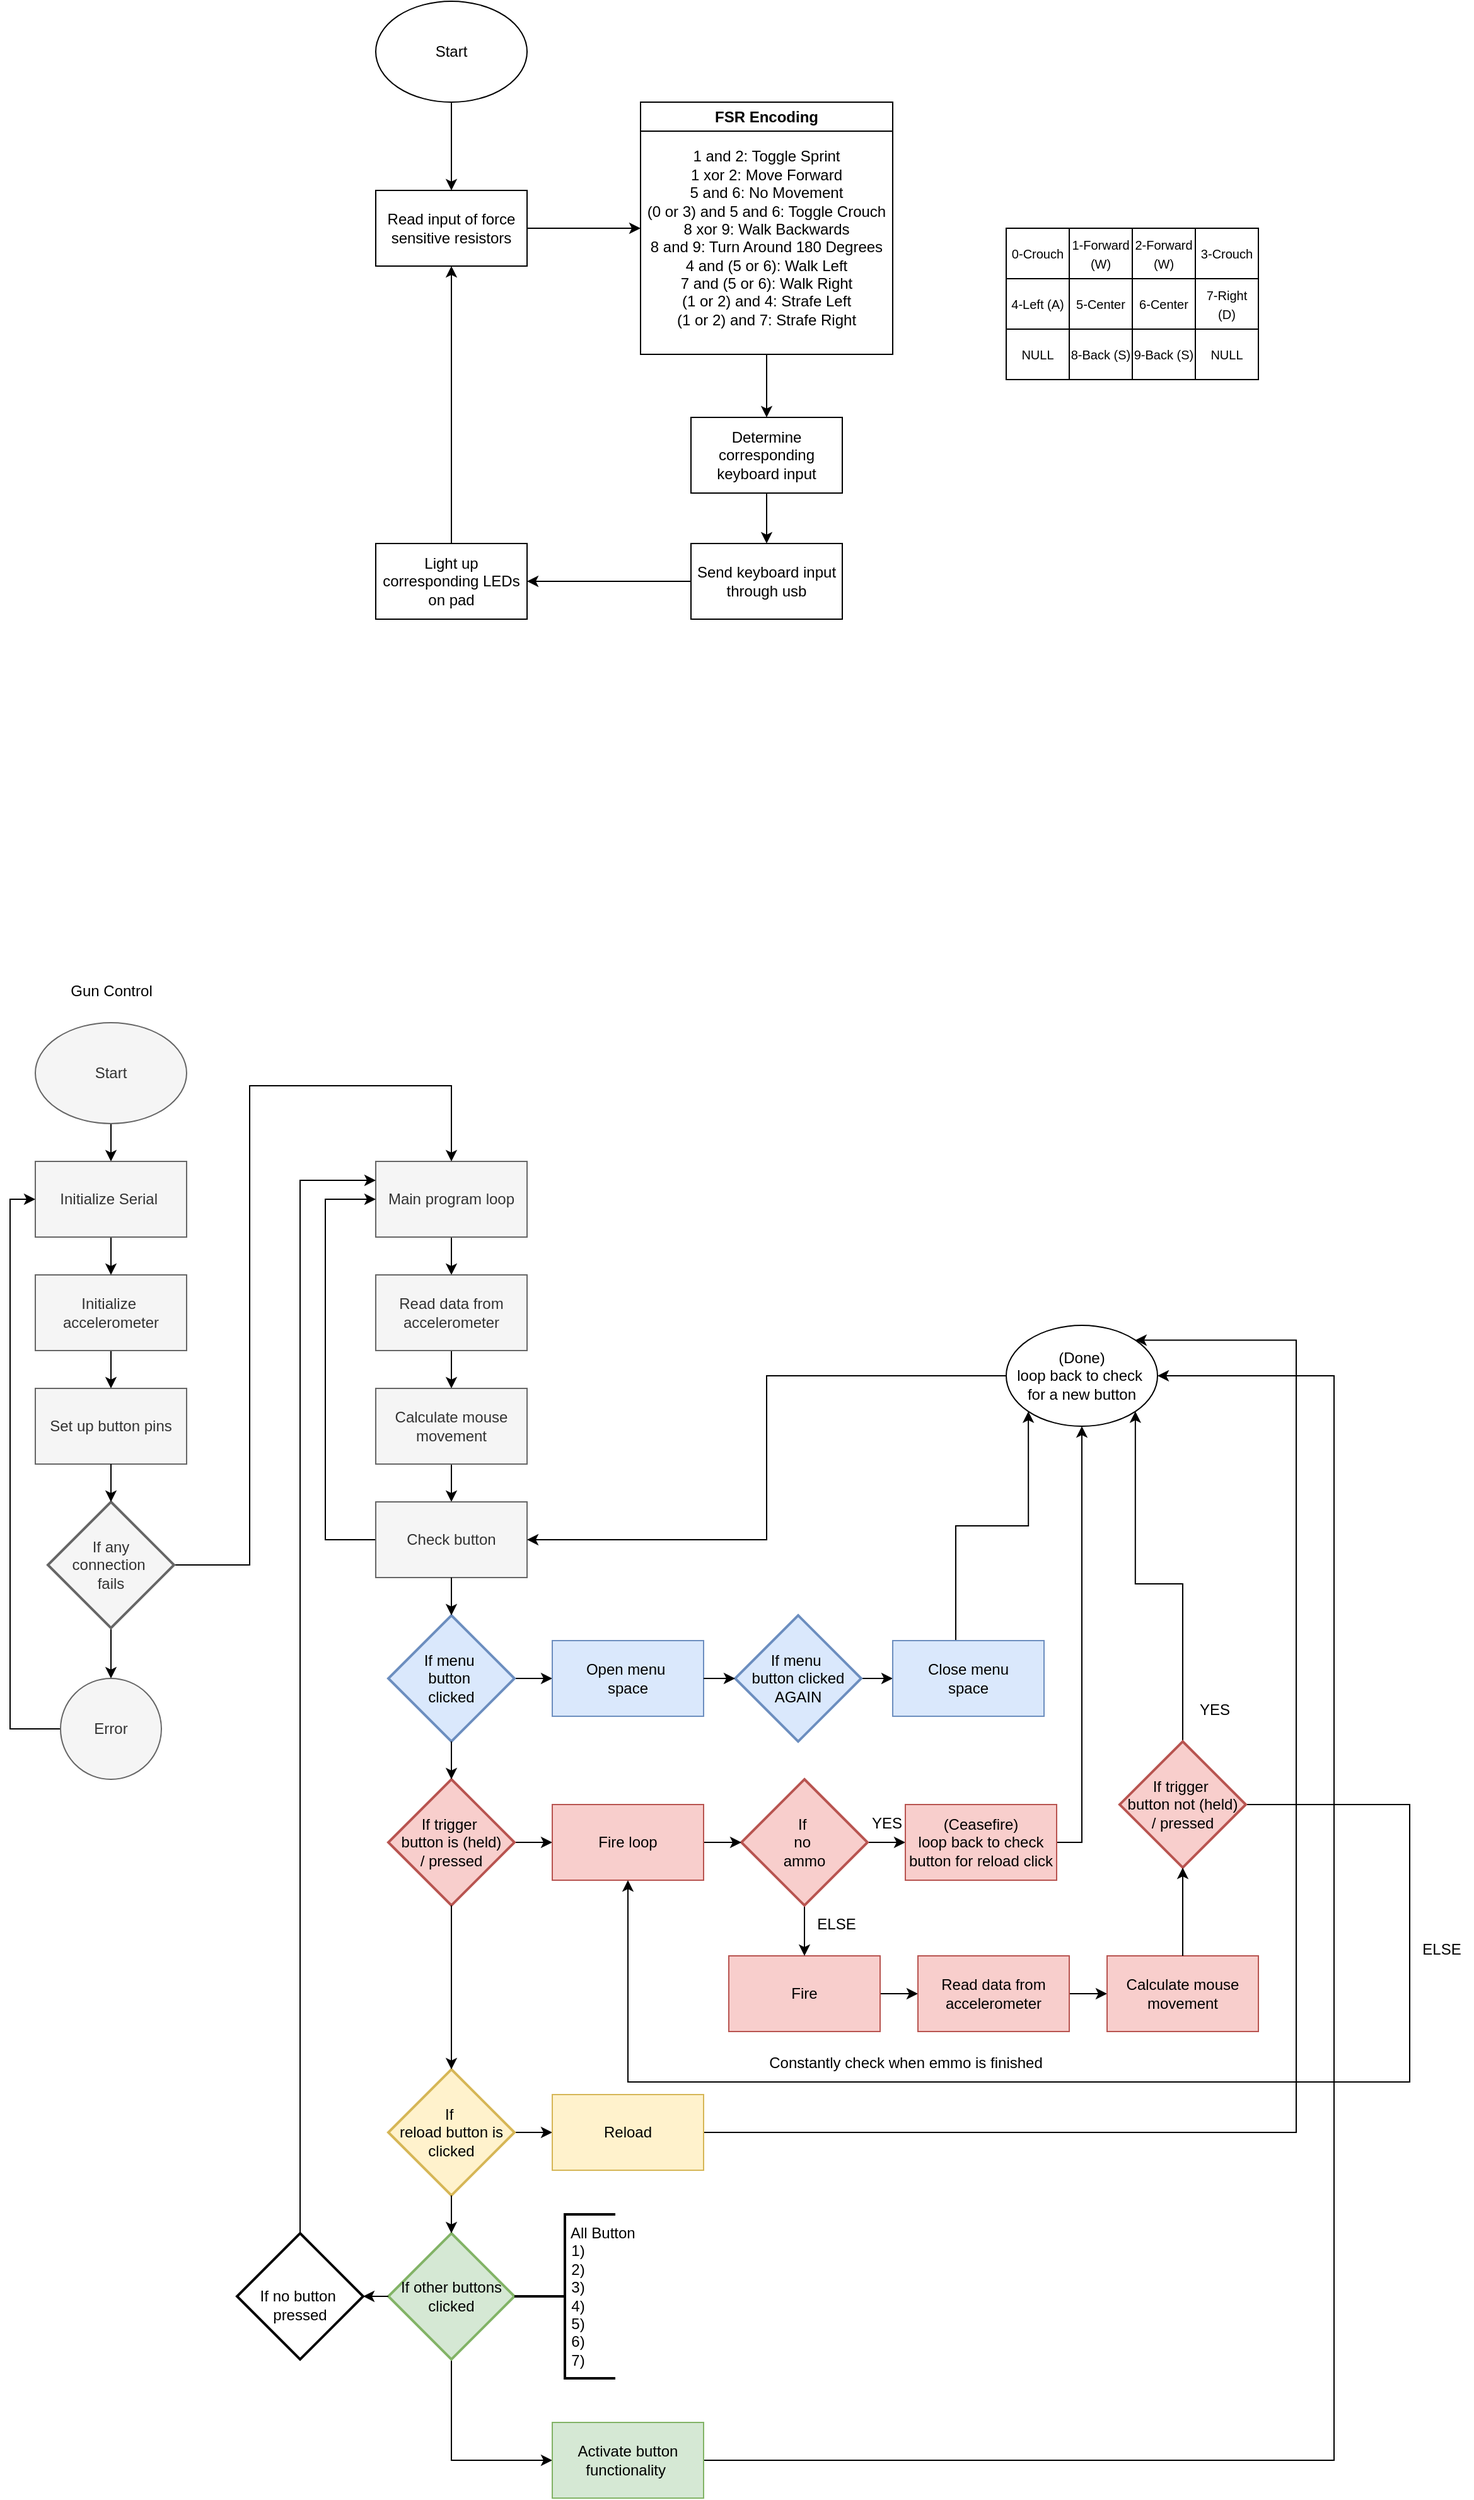 <mxfile version="24.8.6">
  <diagram name="Page-1" id="ugOBHN1UPeRfj3JGBwjC">
    <mxGraphModel dx="2440" dy="1008" grid="1" gridSize="10" guides="1" tooltips="1" connect="1" arrows="1" fold="1" page="1" pageScale="1" pageWidth="850" pageHeight="1100" math="0" shadow="0">
      <root>
        <mxCell id="0" />
        <mxCell id="1" parent="0" />
        <mxCell id="znUXIphIMzQ43jXrhI__-3" style="edgeStyle=orthogonalEdgeStyle;rounded=0;orthogonalLoop=1;jettySize=auto;html=1;entryX=0.5;entryY=0;entryDx=0;entryDy=0;" parent="1" source="znUXIphIMzQ43jXrhI__-1" target="znUXIphIMzQ43jXrhI__-2" edge="1">
          <mxGeometry relative="1" as="geometry" />
        </mxCell>
        <mxCell id="znUXIphIMzQ43jXrhI__-1" value="Start" style="ellipse;whiteSpace=wrap;html=1;" parent="1" vertex="1">
          <mxGeometry x="100" y="20" width="120" height="80" as="geometry" />
        </mxCell>
        <mxCell id="znUXIphIMzQ43jXrhI__-7" style="edgeStyle=orthogonalEdgeStyle;rounded=0;orthogonalLoop=1;jettySize=auto;html=1;entryX=0;entryY=0.5;entryDx=0;entryDy=0;" parent="1" source="znUXIphIMzQ43jXrhI__-2" target="znUXIphIMzQ43jXrhI__-6" edge="1">
          <mxGeometry relative="1" as="geometry" />
        </mxCell>
        <mxCell id="znUXIphIMzQ43jXrhI__-2" value="Read input of force sensitive resistors" style="rounded=0;whiteSpace=wrap;html=1;" parent="1" vertex="1">
          <mxGeometry x="100" y="170" width="120" height="60" as="geometry" />
        </mxCell>
        <mxCell id="znUXIphIMzQ43jXrhI__-6" value="FSR Encoding" style="swimlane;whiteSpace=wrap;html=1;" parent="1" vertex="1">
          <mxGeometry x="310" y="100" width="200" height="200" as="geometry" />
        </mxCell>
        <mxCell id="znUXIphIMzQ43jXrhI__-43" value="1 and 2: Toggle Sprint&lt;br&gt;&lt;div&gt;1 xor 2: Move Forward&lt;/div&gt;&lt;div&gt;5 and 6: No Movement&lt;/div&gt;&lt;div&gt;(0 or 3) and 5 and 6: Toggle Crouch&lt;/div&gt;&lt;div&gt;8 xor 9: Walk Backwards&lt;/div&gt;&lt;div&gt;8 and 9: Turn Around 180 Degrees&lt;br&gt;&lt;/div&gt;&lt;div&gt;4 and (5 or 6): Walk Left&lt;/div&gt;&lt;div&gt;7 and (5 or 6): Walk Right&lt;/div&gt;&lt;div&gt;(1 or 2) and 4: Strafe Left&lt;/div&gt;&lt;div&gt;(1 or 2) and 7: Strafe Right&lt;br&gt;&lt;/div&gt;&lt;div&gt;&lt;br&gt;&lt;/div&gt;" style="text;html=1;align=center;verticalAlign=middle;whiteSpace=wrap;rounded=0;fontFamily=Helvetica;fontSize=12;fontColor=default;" parent="znUXIphIMzQ43jXrhI__-6" vertex="1">
          <mxGeometry y="30" width="200" height="170" as="geometry" />
        </mxCell>
        <mxCell id="znUXIphIMzQ43jXrhI__-22" value="" style="rounded=0;whiteSpace=wrap;html=1;fillColor=none;" parent="1" vertex="1">
          <mxGeometry x="600" y="200" width="200" height="120" as="geometry" />
        </mxCell>
        <mxCell id="znUXIphIMzQ43jXrhI__-23" value="" style="endArrow=none;html=1;rounded=0;exitX=0.5;exitY=1;exitDx=0;exitDy=0;entryX=0.5;entryY=0;entryDx=0;entryDy=0;" parent="1" source="znUXIphIMzQ43jXrhI__-22" target="znUXIphIMzQ43jXrhI__-22" edge="1">
          <mxGeometry width="50" height="50" relative="1" as="geometry">
            <mxPoint x="730" y="240" as="sourcePoint" />
            <mxPoint x="780" y="190" as="targetPoint" />
          </mxGeometry>
        </mxCell>
        <mxCell id="znUXIphIMzQ43jXrhI__-24" value="" style="endArrow=none;html=1;rounded=0;exitX=0;exitY=0.5;exitDx=0;exitDy=0;entryX=1;entryY=0.5;entryDx=0;entryDy=0;" parent="1" edge="1">
          <mxGeometry width="50" height="50" relative="1" as="geometry">
            <mxPoint x="600" y="240" as="sourcePoint" />
            <mxPoint x="800" y="240" as="targetPoint" />
          </mxGeometry>
        </mxCell>
        <mxCell id="znUXIphIMzQ43jXrhI__-25" value="" style="endArrow=none;html=1;rounded=0;exitX=0.75;exitY=1;exitDx=0;exitDy=0;entryX=0.75;entryY=0;entryDx=0;entryDy=0;" parent="1" source="znUXIphIMzQ43jXrhI__-22" target="znUXIphIMzQ43jXrhI__-22" edge="1">
          <mxGeometry width="50" height="50" relative="1" as="geometry">
            <mxPoint x="730" y="290" as="sourcePoint" />
            <mxPoint x="780" y="240" as="targetPoint" />
          </mxGeometry>
        </mxCell>
        <mxCell id="znUXIphIMzQ43jXrhI__-26" value="" style="endArrow=none;html=1;rounded=0;exitX=0.25;exitY=1;exitDx=0;exitDy=0;entryX=0.25;entryY=0;entryDx=0;entryDy=0;" parent="1" source="znUXIphIMzQ43jXrhI__-22" target="znUXIphIMzQ43jXrhI__-22" edge="1">
          <mxGeometry width="50" height="50" relative="1" as="geometry">
            <mxPoint x="730" y="290" as="sourcePoint" />
            <mxPoint x="780" y="240" as="targetPoint" />
          </mxGeometry>
        </mxCell>
        <mxCell id="znUXIphIMzQ43jXrhI__-27" value="" style="endArrow=none;html=1;rounded=0;exitX=0;exitY=0.75;exitDx=0;exitDy=0;entryX=1;entryY=0.75;entryDx=0;entryDy=0;" parent="1" edge="1">
          <mxGeometry width="50" height="50" relative="1" as="geometry">
            <mxPoint x="600" y="280" as="sourcePoint" />
            <mxPoint x="800" y="280" as="targetPoint" />
          </mxGeometry>
        </mxCell>
        <mxCell id="znUXIphIMzQ43jXrhI__-28" value="&lt;font style=&quot;font-size: 10px;&quot;&gt;0-Crouch&lt;/font&gt;" style="text;html=1;align=center;verticalAlign=middle;whiteSpace=wrap;rounded=0;" parent="1" vertex="1">
          <mxGeometry x="600" y="210" width="50" height="20" as="geometry" />
        </mxCell>
        <mxCell id="znUXIphIMzQ43jXrhI__-30" value="&lt;font style=&quot;font-size: 10px;&quot;&gt;3-Crouch&lt;/font&gt;" style="text;html=1;align=center;verticalAlign=middle;whiteSpace=wrap;rounded=0;" parent="1" vertex="1">
          <mxGeometry x="750" y="210" width="50" height="20" as="geometry" />
        </mxCell>
        <mxCell id="znUXIphIMzQ43jXrhI__-32" value="&lt;font style=&quot;font-size: 10px;&quot;&gt;1-Forward (W)&lt;br&gt;&lt;/font&gt;" style="text;html=1;align=center;verticalAlign=middle;whiteSpace=wrap;rounded=0;" parent="1" vertex="1">
          <mxGeometry x="650" y="210" width="50" height="20" as="geometry" />
        </mxCell>
        <mxCell id="znUXIphIMzQ43jXrhI__-33" value="&lt;font style=&quot;font-size: 10px;&quot;&gt;2-Forward (W)&lt;/font&gt;" style="text;html=1;align=center;verticalAlign=middle;whiteSpace=wrap;rounded=0;" parent="1" vertex="1">
          <mxGeometry x="700" y="210" width="50" height="20" as="geometry" />
        </mxCell>
        <mxCell id="znUXIphIMzQ43jXrhI__-34" value="&lt;font style=&quot;font-size: 10px;&quot;&gt;4-Left (A)&lt;/font&gt;" style="text;html=1;align=center;verticalAlign=middle;whiteSpace=wrap;rounded=0;" parent="1" vertex="1">
          <mxGeometry x="600" y="250" width="50" height="20" as="geometry" />
        </mxCell>
        <mxCell id="znUXIphIMzQ43jXrhI__-35" value="&lt;font style=&quot;font-size: 10px;&quot;&gt;5-Center&lt;/font&gt;" style="text;html=1;align=center;verticalAlign=middle;whiteSpace=wrap;rounded=0;" parent="1" vertex="1">
          <mxGeometry x="650" y="250" width="50" height="20" as="geometry" />
        </mxCell>
        <mxCell id="znUXIphIMzQ43jXrhI__-36" value="&lt;font style=&quot;font-size: 10px;&quot;&gt;6-Center&lt;/font&gt;" style="text;html=1;align=center;verticalAlign=middle;whiteSpace=wrap;rounded=0;" parent="1" vertex="1">
          <mxGeometry x="700" y="250" width="50" height="20" as="geometry" />
        </mxCell>
        <mxCell id="znUXIphIMzQ43jXrhI__-37" value="&lt;font style=&quot;font-size: 10px;&quot;&gt;7-Right (D)&lt;/font&gt;" style="text;html=1;align=center;verticalAlign=middle;whiteSpace=wrap;rounded=0;" parent="1" vertex="1">
          <mxGeometry x="750" y="250" width="50" height="20" as="geometry" />
        </mxCell>
        <mxCell id="znUXIphIMzQ43jXrhI__-38" value="&lt;font style=&quot;font-size: 10px;&quot;&gt;NULL&lt;/font&gt;" style="text;html=1;align=center;verticalAlign=middle;whiteSpace=wrap;rounded=0;" parent="1" vertex="1">
          <mxGeometry x="600" y="290" width="50" height="20" as="geometry" />
        </mxCell>
        <mxCell id="znUXIphIMzQ43jXrhI__-39" value="&lt;font style=&quot;font-size: 10px;&quot;&gt;8-Back (S)&lt;/font&gt;" style="text;html=1;align=center;verticalAlign=middle;whiteSpace=wrap;rounded=0;fontFamily=Helvetica;fontSize=12;fontColor=default;" parent="1" vertex="1">
          <mxGeometry x="650" y="285" width="50" height="30" as="geometry" />
        </mxCell>
        <mxCell id="znUXIphIMzQ43jXrhI__-40" value="&lt;font style=&quot;font-size: 10px;&quot;&gt;9-Back (S)&lt;br&gt;&lt;/font&gt;" style="text;html=1;align=center;verticalAlign=middle;whiteSpace=wrap;rounded=0;" parent="1" vertex="1">
          <mxGeometry x="700" y="290" width="50" height="20" as="geometry" />
        </mxCell>
        <mxCell id="znUXIphIMzQ43jXrhI__-42" value="&lt;font style=&quot;font-size: 10px;&quot;&gt;NULL&lt;/font&gt;" style="text;html=1;align=center;verticalAlign=middle;whiteSpace=wrap;rounded=0;" parent="1" vertex="1">
          <mxGeometry x="750" y="290" width="50" height="20" as="geometry" />
        </mxCell>
        <mxCell id="znUXIphIMzQ43jXrhI__-47" style="edgeStyle=orthogonalEdgeStyle;rounded=0;orthogonalLoop=1;jettySize=auto;html=1;entryX=0.5;entryY=0;entryDx=0;entryDy=0;fontFamily=Helvetica;fontSize=12;fontColor=default;" parent="1" source="znUXIphIMzQ43jXrhI__-44" target="znUXIphIMzQ43jXrhI__-46" edge="1">
          <mxGeometry relative="1" as="geometry" />
        </mxCell>
        <mxCell id="znUXIphIMzQ43jXrhI__-44" value="Determine corresponding keyboard input" style="rounded=0;whiteSpace=wrap;html=1;align=center;verticalAlign=middle;fontFamily=Helvetica;fontSize=12;fontColor=default;fillColor=none;gradientColor=none;" parent="1" vertex="1">
          <mxGeometry x="350" y="350" width="120" height="60" as="geometry" />
        </mxCell>
        <mxCell id="znUXIphIMzQ43jXrhI__-45" style="edgeStyle=orthogonalEdgeStyle;rounded=0;orthogonalLoop=1;jettySize=auto;html=1;entryX=0.5;entryY=0;entryDx=0;entryDy=0;fontFamily=Helvetica;fontSize=12;fontColor=default;" parent="1" source="znUXIphIMzQ43jXrhI__-43" target="znUXIphIMzQ43jXrhI__-44" edge="1">
          <mxGeometry relative="1" as="geometry" />
        </mxCell>
        <mxCell id="znUXIphIMzQ43jXrhI__-50" style="edgeStyle=orthogonalEdgeStyle;rounded=0;orthogonalLoop=1;jettySize=auto;html=1;entryX=1;entryY=0.5;entryDx=0;entryDy=0;fontFamily=Helvetica;fontSize=12;fontColor=default;" parent="1" source="znUXIphIMzQ43jXrhI__-46" target="znUXIphIMzQ43jXrhI__-49" edge="1">
          <mxGeometry relative="1" as="geometry" />
        </mxCell>
        <mxCell id="znUXIphIMzQ43jXrhI__-46" value="Send keyboard input through usb" style="rounded=0;whiteSpace=wrap;html=1;align=center;verticalAlign=middle;fontFamily=Helvetica;fontSize=12;fontColor=default;fillColor=none;gradientColor=none;" parent="1" vertex="1">
          <mxGeometry x="350" y="450" width="120" height="60" as="geometry" />
        </mxCell>
        <mxCell id="znUXIphIMzQ43jXrhI__-51" style="edgeStyle=orthogonalEdgeStyle;rounded=0;orthogonalLoop=1;jettySize=auto;html=1;entryX=0.5;entryY=1;entryDx=0;entryDy=0;fontFamily=Helvetica;fontSize=12;fontColor=default;" parent="1" source="znUXIphIMzQ43jXrhI__-49" target="znUXIphIMzQ43jXrhI__-2" edge="1">
          <mxGeometry relative="1" as="geometry" />
        </mxCell>
        <mxCell id="znUXIphIMzQ43jXrhI__-49" value="Light up corresponding LEDs on pad" style="rounded=0;whiteSpace=wrap;html=1;align=center;verticalAlign=middle;fontFamily=Helvetica;fontSize=12;fontColor=default;fillColor=none;gradientColor=none;" parent="1" vertex="1">
          <mxGeometry x="100" y="450" width="120" height="60" as="geometry" />
        </mxCell>
        <mxCell id="wF0RQOkx4R9PMtmohDRf-104" style="edgeStyle=orthogonalEdgeStyle;rounded=0;orthogonalLoop=1;jettySize=auto;html=1;entryX=0.5;entryY=0;entryDx=0;entryDy=0;" edge="1" parent="1" source="wF0RQOkx4R9PMtmohDRf-3" target="wF0RQOkx4R9PMtmohDRf-93">
          <mxGeometry relative="1" as="geometry" />
        </mxCell>
        <mxCell id="wF0RQOkx4R9PMtmohDRf-3" value="Start" style="ellipse;whiteSpace=wrap;html=1;fillColor=#f5f5f5;fontColor=#333333;strokeColor=#666666;" vertex="1" parent="1">
          <mxGeometry x="-170" y="830" width="120" height="80" as="geometry" />
        </mxCell>
        <mxCell id="wF0RQOkx4R9PMtmohDRf-100" style="edgeStyle=orthogonalEdgeStyle;rounded=0;orthogonalLoop=1;jettySize=auto;html=1;entryX=0.5;entryY=0;entryDx=0;entryDy=0;" edge="1" parent="1" source="wF0RQOkx4R9PMtmohDRf-4" target="wF0RQOkx4R9PMtmohDRf-7">
          <mxGeometry relative="1" as="geometry" />
        </mxCell>
        <mxCell id="wF0RQOkx4R9PMtmohDRf-4" value="Initialize&amp;nbsp;&lt;div&gt;accelerometer&lt;/div&gt;" style="rounded=0;whiteSpace=wrap;html=1;fillColor=#f5f5f5;fontColor=#333333;strokeColor=#666666;" vertex="1" parent="1">
          <mxGeometry x="-170" y="1030" width="120" height="60" as="geometry" />
        </mxCell>
        <mxCell id="wF0RQOkx4R9PMtmohDRf-6" value="Gun Control" style="text;html=1;align=center;verticalAlign=middle;resizable=0;points=[];autosize=1;strokeColor=none;fillColor=none;" vertex="1" parent="1">
          <mxGeometry x="-155" y="790" width="90" height="30" as="geometry" />
        </mxCell>
        <mxCell id="wF0RQOkx4R9PMtmohDRf-7" value="Set up&amp;nbsp;&lt;span style=&quot;background-color: initial;&quot;&gt;button pins&lt;/span&gt;" style="rounded=0;whiteSpace=wrap;html=1;fillColor=#f5f5f5;fontColor=#333333;strokeColor=#666666;" vertex="1" parent="1">
          <mxGeometry x="-170" y="1120" width="120" height="60" as="geometry" />
        </mxCell>
        <mxCell id="wF0RQOkx4R9PMtmohDRf-19" style="edgeStyle=orthogonalEdgeStyle;rounded=0;orthogonalLoop=1;jettySize=auto;html=1;entryX=0.5;entryY=0;entryDx=0;entryDy=0;" edge="1" parent="1" source="wF0RQOkx4R9PMtmohDRf-14" target="wF0RQOkx4R9PMtmohDRf-15">
          <mxGeometry relative="1" as="geometry" />
        </mxCell>
        <mxCell id="wF0RQOkx4R9PMtmohDRf-14" value="Main program loop" style="rounded=0;whiteSpace=wrap;html=1;fillColor=#f5f5f5;fontColor=#333333;strokeColor=#666666;" vertex="1" parent="1">
          <mxGeometry x="100" y="940" width="120" height="60" as="geometry" />
        </mxCell>
        <mxCell id="wF0RQOkx4R9PMtmohDRf-20" style="edgeStyle=orthogonalEdgeStyle;rounded=0;orthogonalLoop=1;jettySize=auto;html=1;entryX=0.5;entryY=0;entryDx=0;entryDy=0;" edge="1" parent="1" source="wF0RQOkx4R9PMtmohDRf-15" target="wF0RQOkx4R9PMtmohDRf-16">
          <mxGeometry relative="1" as="geometry" />
        </mxCell>
        <mxCell id="wF0RQOkx4R9PMtmohDRf-15" value="Read&amp;nbsp;&lt;span style=&quot;background-color: initial;&quot;&gt;data from accelerometer&lt;/span&gt;" style="rounded=0;whiteSpace=wrap;html=1;fillColor=#f5f5f5;fontColor=#333333;strokeColor=#666666;" vertex="1" parent="1">
          <mxGeometry x="100" y="1030" width="120" height="60" as="geometry" />
        </mxCell>
        <mxCell id="wF0RQOkx4R9PMtmohDRf-21" style="edgeStyle=orthogonalEdgeStyle;rounded=0;orthogonalLoop=1;jettySize=auto;html=1;entryX=0.5;entryY=0;entryDx=0;entryDy=0;" edge="1" parent="1" source="wF0RQOkx4R9PMtmohDRf-16" target="wF0RQOkx4R9PMtmohDRf-17">
          <mxGeometry relative="1" as="geometry" />
        </mxCell>
        <mxCell id="wF0RQOkx4R9PMtmohDRf-16" value="Calculate mouse movement" style="rounded=0;whiteSpace=wrap;html=1;fillColor=#f5f5f5;fontColor=#333333;strokeColor=#666666;" vertex="1" parent="1">
          <mxGeometry x="100" y="1120" width="120" height="60" as="geometry" />
        </mxCell>
        <mxCell id="wF0RQOkx4R9PMtmohDRf-18" style="edgeStyle=orthogonalEdgeStyle;rounded=0;orthogonalLoop=1;jettySize=auto;html=1;entryX=0;entryY=0.5;entryDx=0;entryDy=0;" edge="1" parent="1" source="wF0RQOkx4R9PMtmohDRf-17" target="wF0RQOkx4R9PMtmohDRf-14">
          <mxGeometry relative="1" as="geometry">
            <Array as="points">
              <mxPoint x="60" y="1240" />
              <mxPoint x="60" y="970" />
            </Array>
          </mxGeometry>
        </mxCell>
        <mxCell id="wF0RQOkx4R9PMtmohDRf-17" value="Check button" style="rounded=0;whiteSpace=wrap;html=1;fillColor=#f5f5f5;fontColor=#333333;strokeColor=#666666;" vertex="1" parent="1">
          <mxGeometry x="100" y="1210" width="120" height="60" as="geometry" />
        </mxCell>
        <mxCell id="wF0RQOkx4R9PMtmohDRf-46" style="edgeStyle=orthogonalEdgeStyle;rounded=0;orthogonalLoop=1;jettySize=auto;html=1;entryX=0;entryY=0.5;entryDx=0;entryDy=0;" edge="1" parent="1" source="wF0RQOkx4R9PMtmohDRf-22" target="wF0RQOkx4R9PMtmohDRf-44">
          <mxGeometry relative="1" as="geometry" />
        </mxCell>
        <mxCell id="wF0RQOkx4R9PMtmohDRf-22" value="If trigger&amp;nbsp;&lt;div&gt;button is (held)&lt;/div&gt;&lt;div&gt;&lt;span style=&quot;background-color: initial;&quot;&gt;/ pressed&lt;/span&gt;&lt;/div&gt;" style="strokeWidth=2;html=1;shape=mxgraph.flowchart.decision;whiteSpace=wrap;fillColor=#f8cecc;strokeColor=#b85450;" vertex="1" parent="1">
          <mxGeometry x="110" y="1430" width="100" height="100" as="geometry" />
        </mxCell>
        <mxCell id="wF0RQOkx4R9PMtmohDRf-35" style="edgeStyle=orthogonalEdgeStyle;rounded=0;orthogonalLoop=1;jettySize=auto;html=1;entryX=0;entryY=0.5;entryDx=0;entryDy=0;" edge="1" parent="1" source="wF0RQOkx4R9PMtmohDRf-23" target="wF0RQOkx4R9PMtmohDRf-34">
          <mxGeometry relative="1" as="geometry" />
        </mxCell>
        <mxCell id="wF0RQOkx4R9PMtmohDRf-23" value="Fire" style="rounded=0;whiteSpace=wrap;html=1;fillColor=#f8cecc;strokeColor=#b85450;" vertex="1" parent="1">
          <mxGeometry x="380" y="1570" width="120" height="60" as="geometry" />
        </mxCell>
        <mxCell id="wF0RQOkx4R9PMtmohDRf-29" style="edgeStyle=orthogonalEdgeStyle;rounded=0;orthogonalLoop=1;jettySize=auto;html=1;entryX=0;entryY=0.5;entryDx=0;entryDy=0;" edge="1" parent="1" source="wF0RQOkx4R9PMtmohDRf-25" target="wF0RQOkx4R9PMtmohDRf-26">
          <mxGeometry relative="1" as="geometry" />
        </mxCell>
        <mxCell id="wF0RQOkx4R9PMtmohDRf-25" value="If menu&amp;nbsp;&lt;div&gt;button&amp;nbsp;&lt;/div&gt;&lt;div&gt;&lt;span style=&quot;background-color: initial;&quot;&gt;clicked&lt;/span&gt;&lt;/div&gt;" style="strokeWidth=2;html=1;shape=mxgraph.flowchart.decision;whiteSpace=wrap;fillColor=#dae8fc;strokeColor=#6c8ebf;" vertex="1" parent="1">
          <mxGeometry x="110" y="1300" width="100" height="100" as="geometry" />
        </mxCell>
        <mxCell id="wF0RQOkx4R9PMtmohDRf-26" value="Open menu&amp;nbsp;&lt;div&gt;space&lt;/div&gt;" style="rounded=0;whiteSpace=wrap;html=1;fillColor=#dae8fc;strokeColor=#6c8ebf;" vertex="1" parent="1">
          <mxGeometry x="240" y="1320" width="120" height="60" as="geometry" />
        </mxCell>
        <mxCell id="wF0RQOkx4R9PMtmohDRf-31" style="edgeStyle=orthogonalEdgeStyle;rounded=0;orthogonalLoop=1;jettySize=auto;html=1;entryX=0;entryY=0.5;entryDx=0;entryDy=0;" edge="1" parent="1" source="wF0RQOkx4R9PMtmohDRf-27" target="wF0RQOkx4R9PMtmohDRf-28">
          <mxGeometry relative="1" as="geometry" />
        </mxCell>
        <mxCell id="wF0RQOkx4R9PMtmohDRf-27" value="If menu&amp;nbsp;&lt;div&gt;button&amp;nbsp;&lt;span style=&quot;background-color: initial;&quot;&gt;clicked&lt;/span&gt;&lt;/div&gt;&lt;div&gt;AGAIN&lt;/div&gt;" style="strokeWidth=2;html=1;shape=mxgraph.flowchart.decision;whiteSpace=wrap;fillColor=#dae8fc;strokeColor=#6c8ebf;" vertex="1" parent="1">
          <mxGeometry x="385" y="1300" width="100" height="100" as="geometry" />
        </mxCell>
        <mxCell id="wF0RQOkx4R9PMtmohDRf-109" style="edgeStyle=orthogonalEdgeStyle;rounded=0;orthogonalLoop=1;jettySize=auto;html=1;entryX=0;entryY=1;entryDx=0;entryDy=0;" edge="1" parent="1" source="wF0RQOkx4R9PMtmohDRf-28" target="wF0RQOkx4R9PMtmohDRf-107">
          <mxGeometry relative="1" as="geometry">
            <Array as="points">
              <mxPoint x="560" y="1229" />
              <mxPoint x="618" y="1229" />
            </Array>
          </mxGeometry>
        </mxCell>
        <mxCell id="wF0RQOkx4R9PMtmohDRf-28" value="Close menu&lt;div&gt;space&lt;/div&gt;" style="rounded=0;whiteSpace=wrap;html=1;fillColor=#dae8fc;strokeColor=#6c8ebf;" vertex="1" parent="1">
          <mxGeometry x="510" y="1320" width="120" height="60" as="geometry" />
        </mxCell>
        <mxCell id="wF0RQOkx4R9PMtmohDRf-30" style="edgeStyle=orthogonalEdgeStyle;rounded=0;orthogonalLoop=1;jettySize=auto;html=1;entryX=0;entryY=0.5;entryDx=0;entryDy=0;entryPerimeter=0;" edge="1" parent="1" source="wF0RQOkx4R9PMtmohDRf-26" target="wF0RQOkx4R9PMtmohDRf-27">
          <mxGeometry relative="1" as="geometry" />
        </mxCell>
        <mxCell id="wF0RQOkx4R9PMtmohDRf-32" style="edgeStyle=orthogonalEdgeStyle;rounded=0;orthogonalLoop=1;jettySize=auto;html=1;entryX=0.5;entryY=0;entryDx=0;entryDy=0;entryPerimeter=0;" edge="1" parent="1" source="wF0RQOkx4R9PMtmohDRf-17" target="wF0RQOkx4R9PMtmohDRf-25">
          <mxGeometry relative="1" as="geometry" />
        </mxCell>
        <mxCell id="wF0RQOkx4R9PMtmohDRf-38" style="edgeStyle=orthogonalEdgeStyle;rounded=0;orthogonalLoop=1;jettySize=auto;html=1;entryX=0;entryY=0.5;entryDx=0;entryDy=0;" edge="1" parent="1" source="wF0RQOkx4R9PMtmohDRf-34" target="wF0RQOkx4R9PMtmohDRf-36">
          <mxGeometry relative="1" as="geometry" />
        </mxCell>
        <mxCell id="wF0RQOkx4R9PMtmohDRf-34" value="Read&amp;nbsp;&lt;span style=&quot;background-color: initial;&quot;&gt;data from accelerometer&lt;/span&gt;" style="rounded=0;whiteSpace=wrap;html=1;fillColor=#f8cecc;strokeColor=#b85450;" vertex="1" parent="1">
          <mxGeometry x="530" y="1570" width="120" height="60" as="geometry" />
        </mxCell>
        <mxCell id="wF0RQOkx4R9PMtmohDRf-36" value="Calculate mouse movement" style="rounded=0;whiteSpace=wrap;html=1;fillColor=#f8cecc;strokeColor=#b85450;" vertex="1" parent="1">
          <mxGeometry x="680" y="1570" width="120" height="60" as="geometry" />
        </mxCell>
        <mxCell id="wF0RQOkx4R9PMtmohDRf-50" style="edgeStyle=orthogonalEdgeStyle;rounded=0;orthogonalLoop=1;jettySize=auto;html=1;entryX=0.5;entryY=0;entryDx=0;entryDy=0;" edge="1" parent="1" source="wF0RQOkx4R9PMtmohDRf-39" target="wF0RQOkx4R9PMtmohDRf-23">
          <mxGeometry relative="1" as="geometry" />
        </mxCell>
        <mxCell id="wF0RQOkx4R9PMtmohDRf-64" style="edgeStyle=orthogonalEdgeStyle;rounded=0;orthogonalLoop=1;jettySize=auto;html=1;entryX=0;entryY=0.5;entryDx=0;entryDy=0;" edge="1" parent="1" source="wF0RQOkx4R9PMtmohDRf-39" target="wF0RQOkx4R9PMtmohDRf-62">
          <mxGeometry relative="1" as="geometry" />
        </mxCell>
        <mxCell id="wF0RQOkx4R9PMtmohDRf-39" value="If&amp;nbsp;&lt;div&gt;no&amp;nbsp;&lt;/div&gt;&lt;div&gt;ammo&lt;/div&gt;" style="strokeWidth=2;html=1;shape=mxgraph.flowchart.decision;whiteSpace=wrap;fillColor=#f8cecc;strokeColor=#b85450;" vertex="1" parent="1">
          <mxGeometry x="390" y="1430" width="100" height="100" as="geometry" />
        </mxCell>
        <mxCell id="wF0RQOkx4R9PMtmohDRf-47" style="edgeStyle=orthogonalEdgeStyle;rounded=0;orthogonalLoop=1;jettySize=auto;html=1;" edge="1" parent="1" source="wF0RQOkx4R9PMtmohDRf-44" target="wF0RQOkx4R9PMtmohDRf-39">
          <mxGeometry relative="1" as="geometry" />
        </mxCell>
        <mxCell id="wF0RQOkx4R9PMtmohDRf-44" value="Fire loop" style="rounded=0;whiteSpace=wrap;html=1;fillColor=#f8cecc;strokeColor=#b85450;" vertex="1" parent="1">
          <mxGeometry x="240" y="1450" width="120" height="60" as="geometry" />
        </mxCell>
        <mxCell id="wF0RQOkx4R9PMtmohDRf-56" style="edgeStyle=orthogonalEdgeStyle;rounded=0;orthogonalLoop=1;jettySize=auto;html=1;entryX=0;entryY=0.5;entryDx=0;entryDy=0;" edge="1" parent="1" source="wF0RQOkx4R9PMtmohDRf-45" target="wF0RQOkx4R9PMtmohDRf-54">
          <mxGeometry relative="1" as="geometry" />
        </mxCell>
        <mxCell id="wF0RQOkx4R9PMtmohDRf-45" value="If&amp;nbsp;&lt;div&gt;reload button is clicked&lt;/div&gt;" style="strokeWidth=2;html=1;shape=mxgraph.flowchart.decision;whiteSpace=wrap;fillColor=#fff2cc;strokeColor=#d6b656;" vertex="1" parent="1">
          <mxGeometry x="110" y="1660" width="100" height="100" as="geometry" />
        </mxCell>
        <mxCell id="wF0RQOkx4R9PMtmohDRf-92" style="edgeStyle=orthogonalEdgeStyle;rounded=0;orthogonalLoop=1;jettySize=auto;html=1;entryX=0.5;entryY=1;entryDx=0;entryDy=0;" edge="1" parent="1" source="wF0RQOkx4R9PMtmohDRf-51" target="wF0RQOkx4R9PMtmohDRf-44">
          <mxGeometry relative="1" as="geometry">
            <Array as="points">
              <mxPoint x="920" y="1450" />
              <mxPoint x="920" y="1670" />
              <mxPoint x="300" y="1670" />
            </Array>
          </mxGeometry>
        </mxCell>
        <mxCell id="wF0RQOkx4R9PMtmohDRf-114" style="edgeStyle=orthogonalEdgeStyle;rounded=0;orthogonalLoop=1;jettySize=auto;html=1;entryX=1;entryY=1;entryDx=0;entryDy=0;" edge="1" parent="1" source="wF0RQOkx4R9PMtmohDRf-51" target="wF0RQOkx4R9PMtmohDRf-107">
          <mxGeometry relative="1" as="geometry" />
        </mxCell>
        <mxCell id="wF0RQOkx4R9PMtmohDRf-51" value="If trigger&amp;nbsp;&lt;div&gt;button not (held)&lt;/div&gt;&lt;div&gt;&lt;span style=&quot;background-color: initial;&quot;&gt;/ pressed&lt;/span&gt;&lt;/div&gt;" style="strokeWidth=2;html=1;shape=mxgraph.flowchart.decision;whiteSpace=wrap;fillColor=#f8cecc;strokeColor=#b85450;" vertex="1" parent="1">
          <mxGeometry x="690" y="1400" width="100" height="100" as="geometry" />
        </mxCell>
        <mxCell id="wF0RQOkx4R9PMtmohDRf-115" style="edgeStyle=orthogonalEdgeStyle;rounded=0;orthogonalLoop=1;jettySize=auto;html=1;entryX=1;entryY=0;entryDx=0;entryDy=0;" edge="1" parent="1" source="wF0RQOkx4R9PMtmohDRf-54" target="wF0RQOkx4R9PMtmohDRf-107">
          <mxGeometry relative="1" as="geometry">
            <Array as="points">
              <mxPoint x="830" y="1710" />
              <mxPoint x="830" y="1082" />
            </Array>
          </mxGeometry>
        </mxCell>
        <mxCell id="wF0RQOkx4R9PMtmohDRf-54" value="Reload" style="rounded=0;whiteSpace=wrap;html=1;fillColor=#fff2cc;strokeColor=#d6b656;" vertex="1" parent="1">
          <mxGeometry x="240" y="1680" width="120" height="60" as="geometry" />
        </mxCell>
        <mxCell id="wF0RQOkx4R9PMtmohDRf-57" value="ELSE" style="text;html=1;align=center;verticalAlign=middle;resizable=0;points=[];autosize=1;strokeColor=none;fillColor=none;" vertex="1" parent="1">
          <mxGeometry x="440" y="1530" width="50" height="30" as="geometry" />
        </mxCell>
        <mxCell id="wF0RQOkx4R9PMtmohDRf-76" style="edgeStyle=orthogonalEdgeStyle;rounded=0;orthogonalLoop=1;jettySize=auto;html=1;entryX=0;entryY=0.5;entryDx=0;entryDy=0;" edge="1" parent="1" source="wF0RQOkx4R9PMtmohDRf-60" target="wF0RQOkx4R9PMtmohDRf-75">
          <mxGeometry relative="1" as="geometry">
            <Array as="points">
              <mxPoint x="160" y="1970" />
            </Array>
          </mxGeometry>
        </mxCell>
        <mxCell id="wF0RQOkx4R9PMtmohDRf-60" value="If other buttons&lt;div&gt;clicked&lt;/div&gt;" style="strokeWidth=2;html=1;shape=mxgraph.flowchart.decision;whiteSpace=wrap;fillColor=#d5e8d4;strokeColor=#82b366;" vertex="1" parent="1">
          <mxGeometry x="110" y="1790" width="100" height="100" as="geometry" />
        </mxCell>
        <mxCell id="wF0RQOkx4R9PMtmohDRf-108" style="edgeStyle=orthogonalEdgeStyle;rounded=0;orthogonalLoop=1;jettySize=auto;html=1;entryX=0.5;entryY=1;entryDx=0;entryDy=0;" edge="1" parent="1" source="wF0RQOkx4R9PMtmohDRf-62" target="wF0RQOkx4R9PMtmohDRf-107">
          <mxGeometry relative="1" as="geometry">
            <Array as="points">
              <mxPoint x="660" y="1480" />
            </Array>
          </mxGeometry>
        </mxCell>
        <mxCell id="wF0RQOkx4R9PMtmohDRf-62" value="(Ceasefire)&lt;div&gt;loop back to check button for reload click&lt;/div&gt;" style="rounded=0;whiteSpace=wrap;html=1;fillColor=#f8cecc;strokeColor=#b85450;" vertex="1" parent="1">
          <mxGeometry x="520" y="1450" width="120" height="60" as="geometry" />
        </mxCell>
        <mxCell id="wF0RQOkx4R9PMtmohDRf-68" style="edgeStyle=orthogonalEdgeStyle;rounded=0;orthogonalLoop=1;jettySize=auto;html=1;entryX=0.5;entryY=1;entryDx=0;entryDy=0;entryPerimeter=0;" edge="1" parent="1" source="wF0RQOkx4R9PMtmohDRf-36" target="wF0RQOkx4R9PMtmohDRf-51">
          <mxGeometry relative="1" as="geometry" />
        </mxCell>
        <mxCell id="wF0RQOkx4R9PMtmohDRf-71" value="Constantly check when emmo is finished" style="text;html=1;align=center;verticalAlign=middle;resizable=0;points=[];autosize=1;strokeColor=none;fillColor=none;" vertex="1" parent="1">
          <mxGeometry x="400" y="1640" width="240" height="30" as="geometry" />
        </mxCell>
        <mxCell id="wF0RQOkx4R9PMtmohDRf-73" value="" style="strokeWidth=2;html=1;shape=mxgraph.flowchart.annotation_2;align=left;labelPosition=right;pointerEvents=1;" vertex="1" parent="1">
          <mxGeometry x="210" y="1775" width="80" height="130" as="geometry" />
        </mxCell>
        <mxCell id="wF0RQOkx4R9PMtmohDRf-74" value="&amp;nbsp; &amp;nbsp; &amp;nbsp; &amp;nbsp; &amp;nbsp; &amp;nbsp; All Button&lt;div&gt;&lt;span style=&quot;background-color: initial;&quot;&gt;1)&lt;/span&gt;&lt;div&gt;2)&lt;/div&gt;&lt;div&gt;3)&lt;/div&gt;&lt;div&gt;4)&lt;/div&gt;&lt;div&gt;5)&lt;/div&gt;&lt;div&gt;6)&lt;/div&gt;&lt;div&gt;7)&lt;/div&gt;&lt;/div&gt;" style="text;html=1;align=center;verticalAlign=middle;resizable=0;points=[];autosize=1;strokeColor=none;fillColor=none;" vertex="1" parent="1">
          <mxGeometry x="205" y="1775" width="110" height="130" as="geometry" />
        </mxCell>
        <mxCell id="wF0RQOkx4R9PMtmohDRf-111" style="edgeStyle=orthogonalEdgeStyle;rounded=0;orthogonalLoop=1;jettySize=auto;html=1;entryX=1;entryY=0.5;entryDx=0;entryDy=0;" edge="1" parent="1" source="wF0RQOkx4R9PMtmohDRf-75" target="wF0RQOkx4R9PMtmohDRf-107">
          <mxGeometry relative="1" as="geometry">
            <Array as="points">
              <mxPoint x="860" y="1970" />
              <mxPoint x="860" y="1110" />
            </Array>
          </mxGeometry>
        </mxCell>
        <mxCell id="wF0RQOkx4R9PMtmohDRf-75" value="Activate button functionality&amp;nbsp;" style="rounded=0;whiteSpace=wrap;html=1;fillColor=#d5e8d4;strokeColor=#82b366;" vertex="1" parent="1">
          <mxGeometry x="240" y="1940" width="120" height="60" as="geometry" />
        </mxCell>
        <mxCell id="wF0RQOkx4R9PMtmohDRf-81" value="ELSE" style="text;html=1;align=center;verticalAlign=middle;resizable=0;points=[];autosize=1;strokeColor=none;fillColor=none;" vertex="1" parent="1">
          <mxGeometry x="920" y="1550" width="50" height="30" as="geometry" />
        </mxCell>
        <mxCell id="wF0RQOkx4R9PMtmohDRf-82" value="YES" style="text;html=1;align=center;verticalAlign=middle;resizable=0;points=[];autosize=1;strokeColor=none;fillColor=none;" vertex="1" parent="1">
          <mxGeometry x="740" y="1360" width="50" height="30" as="geometry" />
        </mxCell>
        <mxCell id="wF0RQOkx4R9PMtmohDRf-83" value="YES" style="text;html=1;align=center;verticalAlign=middle;resizable=0;points=[];autosize=1;strokeColor=none;fillColor=none;" vertex="1" parent="1">
          <mxGeometry x="480" y="1450" width="50" height="30" as="geometry" />
        </mxCell>
        <mxCell id="wF0RQOkx4R9PMtmohDRf-84" style="edgeStyle=orthogonalEdgeStyle;rounded=0;orthogonalLoop=1;jettySize=auto;html=1;entryX=0.5;entryY=0;entryDx=0;entryDy=0;entryPerimeter=0;" edge="1" parent="1" source="wF0RQOkx4R9PMtmohDRf-25" target="wF0RQOkx4R9PMtmohDRf-22">
          <mxGeometry relative="1" as="geometry" />
        </mxCell>
        <mxCell id="wF0RQOkx4R9PMtmohDRf-85" style="edgeStyle=orthogonalEdgeStyle;rounded=0;orthogonalLoop=1;jettySize=auto;html=1;entryX=0.5;entryY=0;entryDx=0;entryDy=0;entryPerimeter=0;" edge="1" parent="1" source="wF0RQOkx4R9PMtmohDRf-22" target="wF0RQOkx4R9PMtmohDRf-45">
          <mxGeometry relative="1" as="geometry" />
        </mxCell>
        <mxCell id="wF0RQOkx4R9PMtmohDRf-86" style="edgeStyle=orthogonalEdgeStyle;rounded=0;orthogonalLoop=1;jettySize=auto;html=1;entryX=0.5;entryY=0;entryDx=0;entryDy=0;entryPerimeter=0;" edge="1" parent="1" source="wF0RQOkx4R9PMtmohDRf-45" target="wF0RQOkx4R9PMtmohDRf-60">
          <mxGeometry relative="1" as="geometry" />
        </mxCell>
        <mxCell id="wF0RQOkx4R9PMtmohDRf-91" style="edgeStyle=orthogonalEdgeStyle;rounded=0;orthogonalLoop=1;jettySize=auto;html=1;" edge="1" parent="1">
          <mxGeometry relative="1" as="geometry">
            <mxPoint x="40" y="1790" as="sourcePoint" />
            <mxPoint x="100" y="955" as="targetPoint" />
            <Array as="points">
              <mxPoint x="40" y="955" />
            </Array>
          </mxGeometry>
        </mxCell>
        <mxCell id="wF0RQOkx4R9PMtmohDRf-88" value="&lt;br&gt;&lt;div&gt;If&amp;nbsp;&lt;span style=&quot;background-color: initial;&quot;&gt;no&amp;nbsp;&lt;/span&gt;&lt;span style=&quot;background-color: initial;&quot;&gt;button&amp;nbsp;&lt;/span&gt;&lt;/div&gt;&lt;div&gt;pressed&lt;/div&gt;" style="strokeWidth=2;html=1;shape=mxgraph.flowchart.decision;whiteSpace=wrap;" vertex="1" parent="1">
          <mxGeometry x="-10" y="1790" width="100" height="100" as="geometry" />
        </mxCell>
        <mxCell id="wF0RQOkx4R9PMtmohDRf-89" style="edgeStyle=orthogonalEdgeStyle;rounded=0;orthogonalLoop=1;jettySize=auto;html=1;entryX=1;entryY=0.5;entryDx=0;entryDy=0;entryPerimeter=0;" edge="1" parent="1" source="wF0RQOkx4R9PMtmohDRf-60" target="wF0RQOkx4R9PMtmohDRf-88">
          <mxGeometry relative="1" as="geometry" />
        </mxCell>
        <mxCell id="wF0RQOkx4R9PMtmohDRf-99" style="edgeStyle=orthogonalEdgeStyle;rounded=0;orthogonalLoop=1;jettySize=auto;html=1;entryX=0.5;entryY=0;entryDx=0;entryDy=0;" edge="1" parent="1" source="wF0RQOkx4R9PMtmohDRf-93" target="wF0RQOkx4R9PMtmohDRf-4">
          <mxGeometry relative="1" as="geometry" />
        </mxCell>
        <mxCell id="wF0RQOkx4R9PMtmohDRf-93" value="Initialize Serial&amp;nbsp;" style="rounded=0;whiteSpace=wrap;html=1;fillColor=#f5f5f5;fontColor=#333333;strokeColor=#666666;" vertex="1" parent="1">
          <mxGeometry x="-170" y="940" width="120" height="60" as="geometry" />
        </mxCell>
        <mxCell id="wF0RQOkx4R9PMtmohDRf-102" style="edgeStyle=orthogonalEdgeStyle;rounded=0;orthogonalLoop=1;jettySize=auto;html=1;entryX=0.5;entryY=0;entryDx=0;entryDy=0;" edge="1" parent="1" source="wF0RQOkx4R9PMtmohDRf-95" target="wF0RQOkx4R9PMtmohDRf-97">
          <mxGeometry relative="1" as="geometry" />
        </mxCell>
        <mxCell id="wF0RQOkx4R9PMtmohDRf-103" style="edgeStyle=orthogonalEdgeStyle;rounded=0;orthogonalLoop=1;jettySize=auto;html=1;entryX=0.5;entryY=0;entryDx=0;entryDy=0;" edge="1" parent="1" source="wF0RQOkx4R9PMtmohDRf-95" target="wF0RQOkx4R9PMtmohDRf-14">
          <mxGeometry relative="1" as="geometry">
            <Array as="points">
              <mxPoint y="1260" />
              <mxPoint y="880" />
              <mxPoint x="160" y="880" />
            </Array>
          </mxGeometry>
        </mxCell>
        <mxCell id="wF0RQOkx4R9PMtmohDRf-95" value="If any&lt;div&gt;connection&amp;nbsp;&lt;/div&gt;&lt;div&gt;fails&lt;/div&gt;" style="strokeWidth=2;html=1;shape=mxgraph.flowchart.decision;whiteSpace=wrap;fillColor=#f5f5f5;fontColor=#333333;strokeColor=#666666;" vertex="1" parent="1">
          <mxGeometry x="-160" y="1210" width="100" height="100" as="geometry" />
        </mxCell>
        <mxCell id="wF0RQOkx4R9PMtmohDRf-98" style="edgeStyle=orthogonalEdgeStyle;rounded=0;orthogonalLoop=1;jettySize=auto;html=1;entryX=0;entryY=0.5;entryDx=0;entryDy=0;" edge="1" parent="1" source="wF0RQOkx4R9PMtmohDRf-97" target="wF0RQOkx4R9PMtmohDRf-93">
          <mxGeometry relative="1" as="geometry">
            <Array as="points">
              <mxPoint x="-190" y="1390" />
              <mxPoint x="-190" y="970" />
            </Array>
          </mxGeometry>
        </mxCell>
        <mxCell id="wF0RQOkx4R9PMtmohDRf-97" value="Error" style="ellipse;whiteSpace=wrap;html=1;aspect=fixed;fillColor=#f5f5f5;fontColor=#333333;strokeColor=#666666;" vertex="1" parent="1">
          <mxGeometry x="-150" y="1350" width="80" height="80" as="geometry" />
        </mxCell>
        <mxCell id="wF0RQOkx4R9PMtmohDRf-101" style="edgeStyle=orthogonalEdgeStyle;rounded=0;orthogonalLoop=1;jettySize=auto;html=1;entryX=0.5;entryY=0;entryDx=0;entryDy=0;entryPerimeter=0;" edge="1" parent="1" source="wF0RQOkx4R9PMtmohDRf-7" target="wF0RQOkx4R9PMtmohDRf-95">
          <mxGeometry relative="1" as="geometry" />
        </mxCell>
        <mxCell id="wF0RQOkx4R9PMtmohDRf-113" style="edgeStyle=orthogonalEdgeStyle;rounded=0;orthogonalLoop=1;jettySize=auto;html=1;entryX=1;entryY=0.5;entryDx=0;entryDy=0;" edge="1" parent="1" source="wF0RQOkx4R9PMtmohDRf-107" target="wF0RQOkx4R9PMtmohDRf-17">
          <mxGeometry relative="1" as="geometry" />
        </mxCell>
        <mxCell id="wF0RQOkx4R9PMtmohDRf-107" value="&lt;div&gt;&lt;br&gt;&lt;/div&gt;(Done)&lt;br&gt;&lt;div&gt;loop back to check&amp;nbsp;&lt;/div&gt;&lt;div&gt;for a new button&lt;br&gt;&lt;div&gt;&lt;br&gt;&lt;/div&gt;&lt;/div&gt;" style="ellipse;whiteSpace=wrap;html=1;" vertex="1" parent="1">
          <mxGeometry x="600" y="1070" width="120" height="80" as="geometry" />
        </mxCell>
      </root>
    </mxGraphModel>
  </diagram>
</mxfile>
